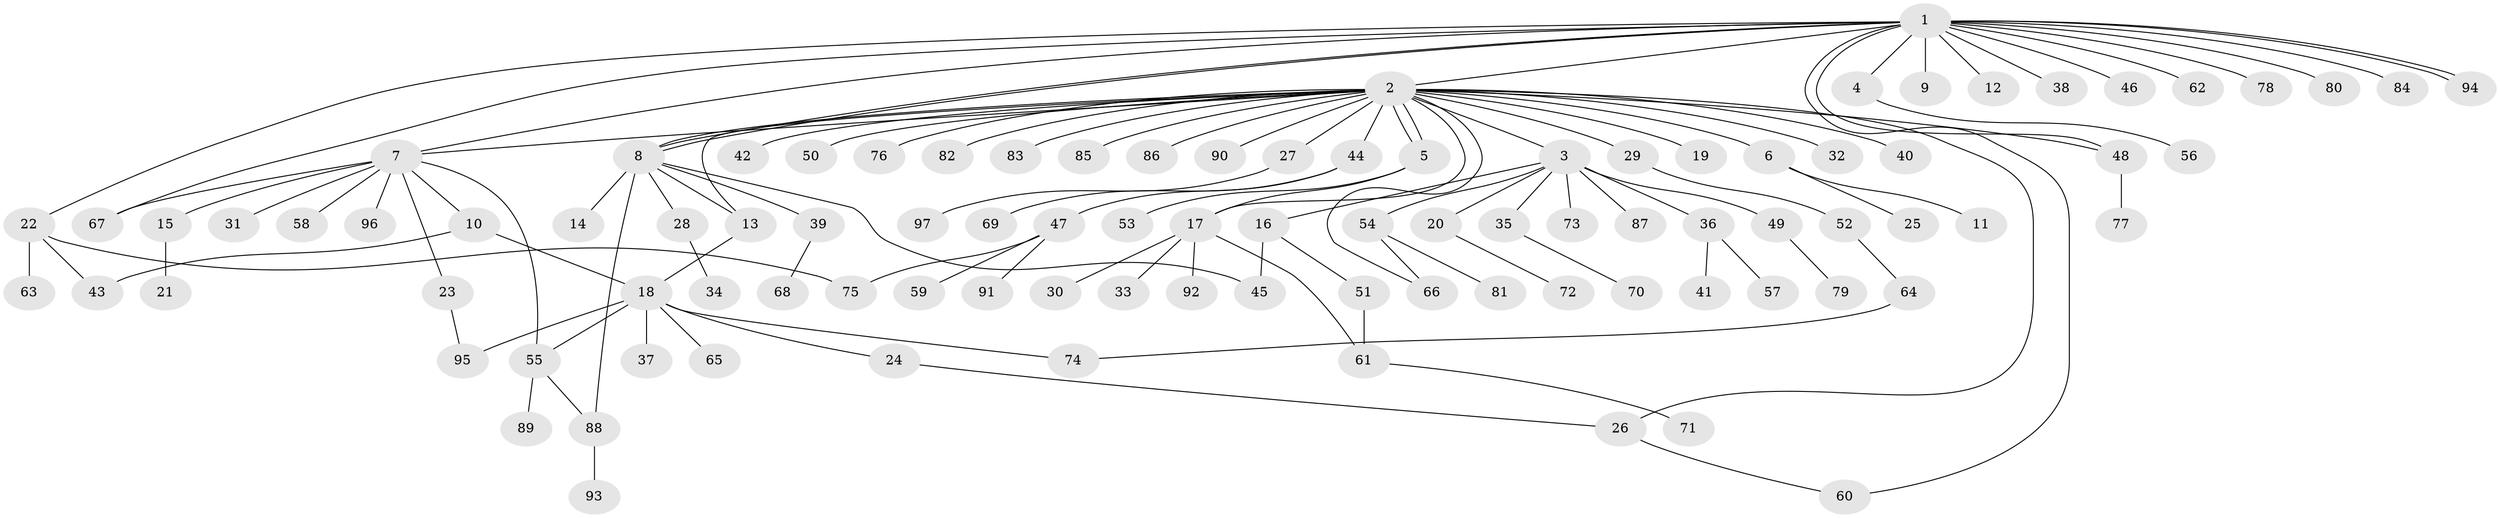 // Generated by graph-tools (version 1.1) at 2025/11/02/27/25 16:11:10]
// undirected, 97 vertices, 117 edges
graph export_dot {
graph [start="1"]
  node [color=gray90,style=filled];
  1;
  2;
  3;
  4;
  5;
  6;
  7;
  8;
  9;
  10;
  11;
  12;
  13;
  14;
  15;
  16;
  17;
  18;
  19;
  20;
  21;
  22;
  23;
  24;
  25;
  26;
  27;
  28;
  29;
  30;
  31;
  32;
  33;
  34;
  35;
  36;
  37;
  38;
  39;
  40;
  41;
  42;
  43;
  44;
  45;
  46;
  47;
  48;
  49;
  50;
  51;
  52;
  53;
  54;
  55;
  56;
  57;
  58;
  59;
  60;
  61;
  62;
  63;
  64;
  65;
  66;
  67;
  68;
  69;
  70;
  71;
  72;
  73;
  74;
  75;
  76;
  77;
  78;
  79;
  80;
  81;
  82;
  83;
  84;
  85;
  86;
  87;
  88;
  89;
  90;
  91;
  92;
  93;
  94;
  95;
  96;
  97;
  1 -- 2;
  1 -- 4;
  1 -- 7;
  1 -- 8;
  1 -- 8;
  1 -- 9;
  1 -- 12;
  1 -- 22;
  1 -- 38;
  1 -- 46;
  1 -- 48;
  1 -- 60;
  1 -- 62;
  1 -- 67;
  1 -- 78;
  1 -- 80;
  1 -- 84;
  1 -- 94;
  1 -- 94;
  2 -- 3;
  2 -- 5;
  2 -- 5;
  2 -- 6;
  2 -- 7;
  2 -- 8;
  2 -- 13;
  2 -- 17;
  2 -- 19;
  2 -- 26;
  2 -- 27;
  2 -- 29;
  2 -- 32;
  2 -- 40;
  2 -- 42;
  2 -- 44;
  2 -- 48;
  2 -- 50;
  2 -- 66;
  2 -- 76;
  2 -- 82;
  2 -- 83;
  2 -- 85;
  2 -- 86;
  2 -- 90;
  3 -- 16;
  3 -- 20;
  3 -- 35;
  3 -- 36;
  3 -- 49;
  3 -- 54;
  3 -- 73;
  3 -- 87;
  4 -- 56;
  5 -- 17;
  5 -- 53;
  6 -- 11;
  6 -- 25;
  7 -- 10;
  7 -- 15;
  7 -- 23;
  7 -- 31;
  7 -- 55;
  7 -- 58;
  7 -- 67;
  7 -- 96;
  8 -- 13;
  8 -- 14;
  8 -- 28;
  8 -- 39;
  8 -- 45;
  8 -- 88;
  10 -- 18;
  10 -- 43;
  13 -- 18;
  15 -- 21;
  16 -- 45;
  16 -- 51;
  17 -- 30;
  17 -- 33;
  17 -- 61;
  17 -- 92;
  18 -- 24;
  18 -- 37;
  18 -- 55;
  18 -- 65;
  18 -- 74;
  18 -- 95;
  20 -- 72;
  22 -- 43;
  22 -- 63;
  22 -- 75;
  23 -- 95;
  24 -- 26;
  26 -- 60;
  27 -- 97;
  28 -- 34;
  29 -- 52;
  35 -- 70;
  36 -- 41;
  36 -- 57;
  39 -- 68;
  44 -- 47;
  44 -- 69;
  47 -- 59;
  47 -- 75;
  47 -- 91;
  48 -- 77;
  49 -- 79;
  51 -- 61;
  52 -- 64;
  54 -- 66;
  54 -- 81;
  55 -- 88;
  55 -- 89;
  61 -- 71;
  64 -- 74;
  88 -- 93;
}
